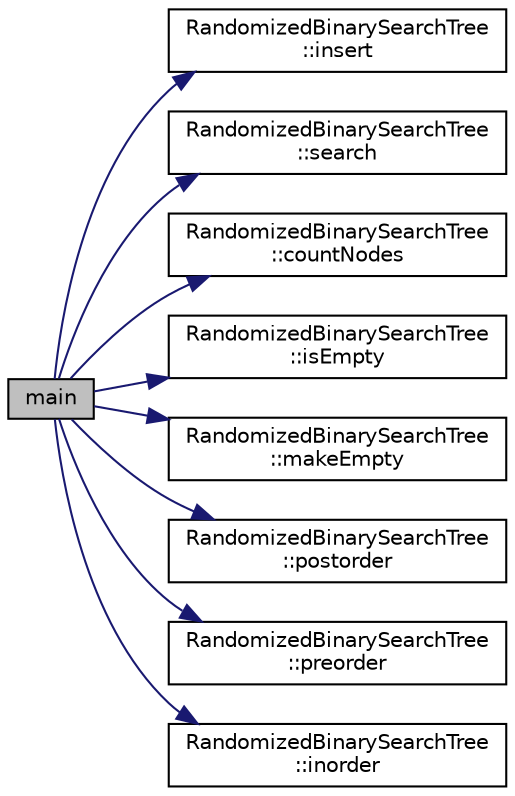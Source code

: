 digraph "main"
{
  edge [fontname="Helvetica",fontsize="10",labelfontname="Helvetica",labelfontsize="10"];
  node [fontname="Helvetica",fontsize="10",shape=record];
  rankdir="LR";
  Node1 [label="main",height=0.2,width=0.4,color="black", fillcolor="grey75", style="filled", fontcolor="black"];
  Node1 -> Node2 [color="midnightblue",fontsize="10",style="solid"];
  Node2 [label="RandomizedBinarySearchTree\l::insert",height=0.2,width=0.4,color="black", fillcolor="white", style="filled",URL="$classRandomizedBinarySearchTree.html#ae5d6d97456f3d4bca2b0f4b4e184dba3"];
  Node1 -> Node3 [color="midnightblue",fontsize="10",style="solid"];
  Node3 [label="RandomizedBinarySearchTree\l::search",height=0.2,width=0.4,color="black", fillcolor="white", style="filled",URL="$classRandomizedBinarySearchTree.html#a3113d572e9cca081f0294fd47a994922"];
  Node1 -> Node4 [color="midnightblue",fontsize="10",style="solid"];
  Node4 [label="RandomizedBinarySearchTree\l::countNodes",height=0.2,width=0.4,color="black", fillcolor="white", style="filled",URL="$classRandomizedBinarySearchTree.html#a6e7b0de6c0f6816b9785988e34c75dcb"];
  Node1 -> Node5 [color="midnightblue",fontsize="10",style="solid"];
  Node5 [label="RandomizedBinarySearchTree\l::isEmpty",height=0.2,width=0.4,color="black", fillcolor="white", style="filled",URL="$classRandomizedBinarySearchTree.html#af35c367556914452ceba60569e95e5df"];
  Node1 -> Node6 [color="midnightblue",fontsize="10",style="solid"];
  Node6 [label="RandomizedBinarySearchTree\l::makeEmpty",height=0.2,width=0.4,color="black", fillcolor="white", style="filled",URL="$classRandomizedBinarySearchTree.html#ae84229d93afdce90f4f0141a04c9736c"];
  Node1 -> Node7 [color="midnightblue",fontsize="10",style="solid"];
  Node7 [label="RandomizedBinarySearchTree\l::postorder",height=0.2,width=0.4,color="black", fillcolor="white", style="filled",URL="$classRandomizedBinarySearchTree.html#aad0f82161d579cdb36990bbc72209be5"];
  Node1 -> Node8 [color="midnightblue",fontsize="10",style="solid"];
  Node8 [label="RandomizedBinarySearchTree\l::preorder",height=0.2,width=0.4,color="black", fillcolor="white", style="filled",URL="$classRandomizedBinarySearchTree.html#a019f49873fd8e266eb41edc0af956b38"];
  Node1 -> Node9 [color="midnightblue",fontsize="10",style="solid"];
  Node9 [label="RandomizedBinarySearchTree\l::inorder",height=0.2,width=0.4,color="black", fillcolor="white", style="filled",URL="$classRandomizedBinarySearchTree.html#a2581cdb7ec61a153663a44a899f7d9ec"];
}
